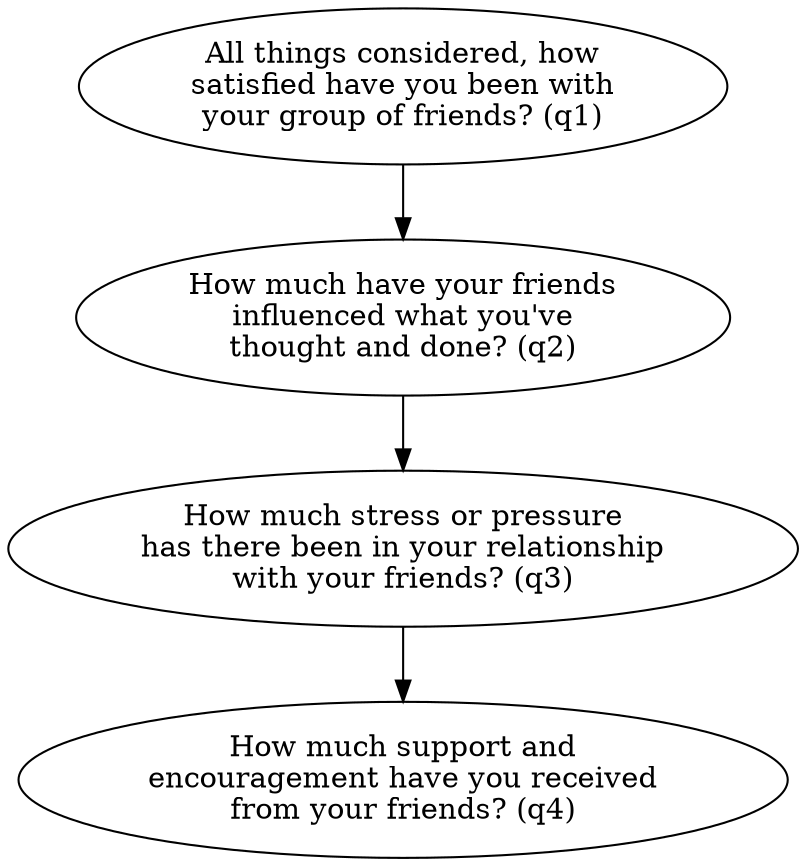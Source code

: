digraph {
	//Nodes (Questions)
	q1[label="All things considered, how\nsatisfied have you been with\nyour group of friends? (q1)"]
	q2[label="How much have your friends\ninfluenced what you've\nthought and done? (q2)"]
	q3[label="How much stress or pressure\nhas there been in your relationship\nwith your friends? (q3)"]
	q4[label="How much support and\nencouragement have you received\nfrom your friends? (q4)"]

	//Edges (Routing Logic)
	q1 -> q2
	q2 -> q3
	q3 -> q4
}